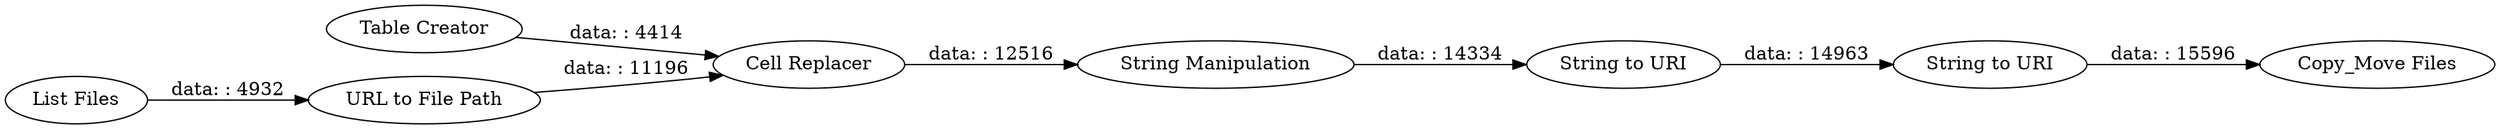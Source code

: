 digraph {
	"-869387831409390978_62" [label="String Manipulation"]
	"-869387831409390978_64" [label="String to URI"]
	"-869387831409390978_66" [label="Cell Replacer"]
	"-869387831409390978_59" [label="Copy_Move Files"]
	"-869387831409390978_65" [label="Table Creator"]
	"-869387831409390978_60" [label="List Files"]
	"-869387831409390978_61" [label="URL to File Path"]
	"-869387831409390978_63" [label="String to URI"]
	"-869387831409390978_63" -> "-869387831409390978_64" [label="data: : 14963"]
	"-869387831409390978_62" -> "-869387831409390978_63" [label="data: : 14334"]
	"-869387831409390978_66" -> "-869387831409390978_62" [label="data: : 12516"]
	"-869387831409390978_60" -> "-869387831409390978_61" [label="data: : 4932"]
	"-869387831409390978_65" -> "-869387831409390978_66" [label="data: : 4414"]
	"-869387831409390978_64" -> "-869387831409390978_59" [label="data: : 15596"]
	"-869387831409390978_61" -> "-869387831409390978_66" [label="data: : 11196"]
	rankdir=LR
}
